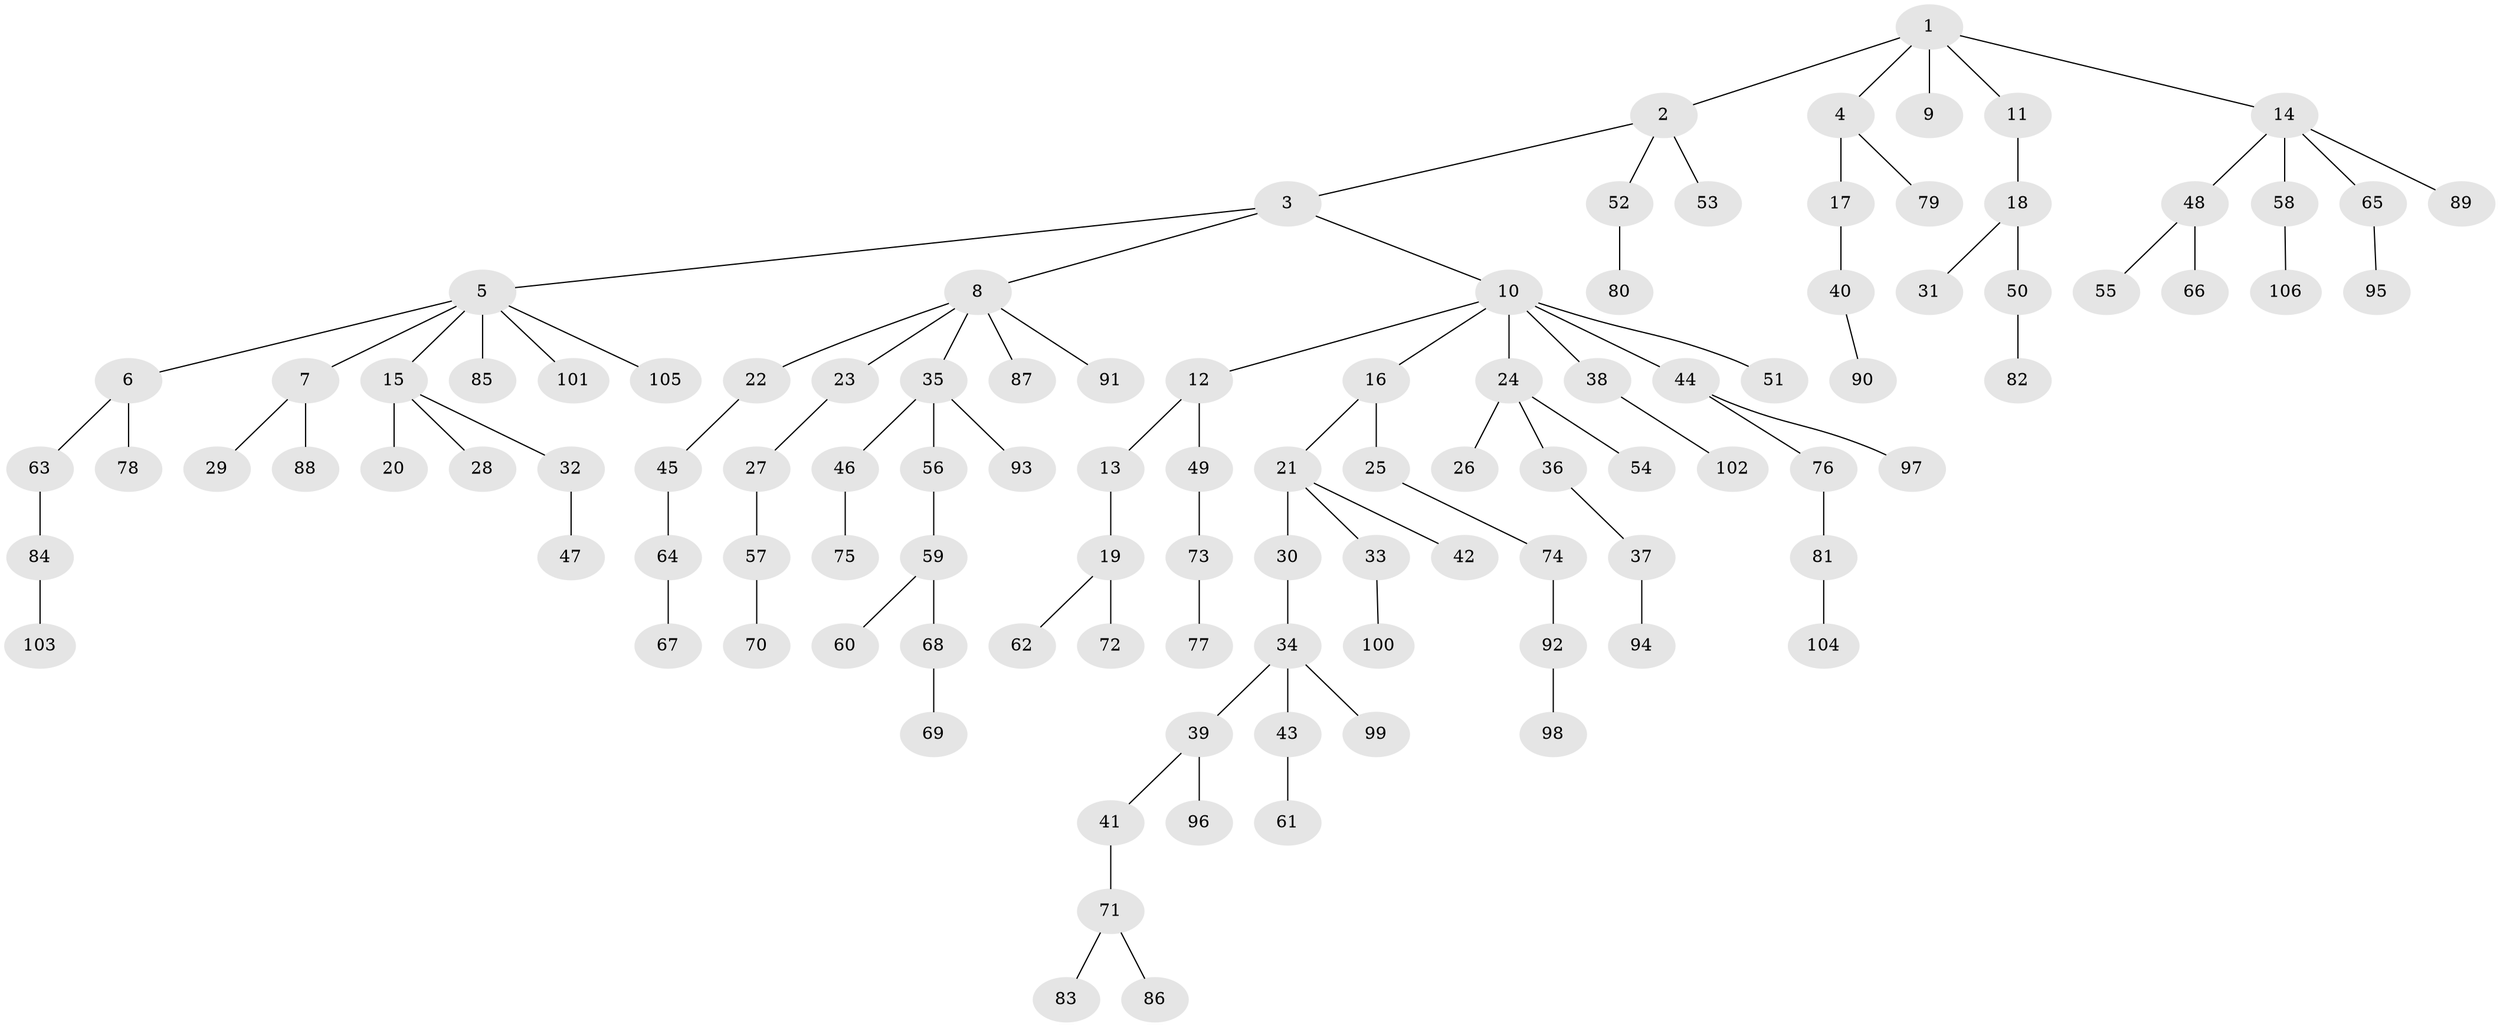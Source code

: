 // coarse degree distribution, {6: 0.02702702702702703, 3: 0.10810810810810811, 9: 0.013513513513513514, 1: 0.5675675675675675, 8: 0.013513513513513514, 2: 0.20270270270270271, 5: 0.013513513513513514, 4: 0.05405405405405406}
// Generated by graph-tools (version 1.1) at 2025/24/03/03/25 07:24:06]
// undirected, 106 vertices, 105 edges
graph export_dot {
graph [start="1"]
  node [color=gray90,style=filled];
  1;
  2;
  3;
  4;
  5;
  6;
  7;
  8;
  9;
  10;
  11;
  12;
  13;
  14;
  15;
  16;
  17;
  18;
  19;
  20;
  21;
  22;
  23;
  24;
  25;
  26;
  27;
  28;
  29;
  30;
  31;
  32;
  33;
  34;
  35;
  36;
  37;
  38;
  39;
  40;
  41;
  42;
  43;
  44;
  45;
  46;
  47;
  48;
  49;
  50;
  51;
  52;
  53;
  54;
  55;
  56;
  57;
  58;
  59;
  60;
  61;
  62;
  63;
  64;
  65;
  66;
  67;
  68;
  69;
  70;
  71;
  72;
  73;
  74;
  75;
  76;
  77;
  78;
  79;
  80;
  81;
  82;
  83;
  84;
  85;
  86;
  87;
  88;
  89;
  90;
  91;
  92;
  93;
  94;
  95;
  96;
  97;
  98;
  99;
  100;
  101;
  102;
  103;
  104;
  105;
  106;
  1 -- 2;
  1 -- 4;
  1 -- 9;
  1 -- 11;
  1 -- 14;
  2 -- 3;
  2 -- 52;
  2 -- 53;
  3 -- 5;
  3 -- 8;
  3 -- 10;
  4 -- 17;
  4 -- 79;
  5 -- 6;
  5 -- 7;
  5 -- 15;
  5 -- 85;
  5 -- 101;
  5 -- 105;
  6 -- 63;
  6 -- 78;
  7 -- 29;
  7 -- 88;
  8 -- 22;
  8 -- 23;
  8 -- 35;
  8 -- 87;
  8 -- 91;
  10 -- 12;
  10 -- 16;
  10 -- 24;
  10 -- 38;
  10 -- 44;
  10 -- 51;
  11 -- 18;
  12 -- 13;
  12 -- 49;
  13 -- 19;
  14 -- 48;
  14 -- 58;
  14 -- 65;
  14 -- 89;
  15 -- 20;
  15 -- 28;
  15 -- 32;
  16 -- 21;
  16 -- 25;
  17 -- 40;
  18 -- 31;
  18 -- 50;
  19 -- 62;
  19 -- 72;
  21 -- 30;
  21 -- 33;
  21 -- 42;
  22 -- 45;
  23 -- 27;
  24 -- 26;
  24 -- 36;
  24 -- 54;
  25 -- 74;
  27 -- 57;
  30 -- 34;
  32 -- 47;
  33 -- 100;
  34 -- 39;
  34 -- 43;
  34 -- 99;
  35 -- 46;
  35 -- 56;
  35 -- 93;
  36 -- 37;
  37 -- 94;
  38 -- 102;
  39 -- 41;
  39 -- 96;
  40 -- 90;
  41 -- 71;
  43 -- 61;
  44 -- 76;
  44 -- 97;
  45 -- 64;
  46 -- 75;
  48 -- 55;
  48 -- 66;
  49 -- 73;
  50 -- 82;
  52 -- 80;
  56 -- 59;
  57 -- 70;
  58 -- 106;
  59 -- 60;
  59 -- 68;
  63 -- 84;
  64 -- 67;
  65 -- 95;
  68 -- 69;
  71 -- 83;
  71 -- 86;
  73 -- 77;
  74 -- 92;
  76 -- 81;
  81 -- 104;
  84 -- 103;
  92 -- 98;
}
